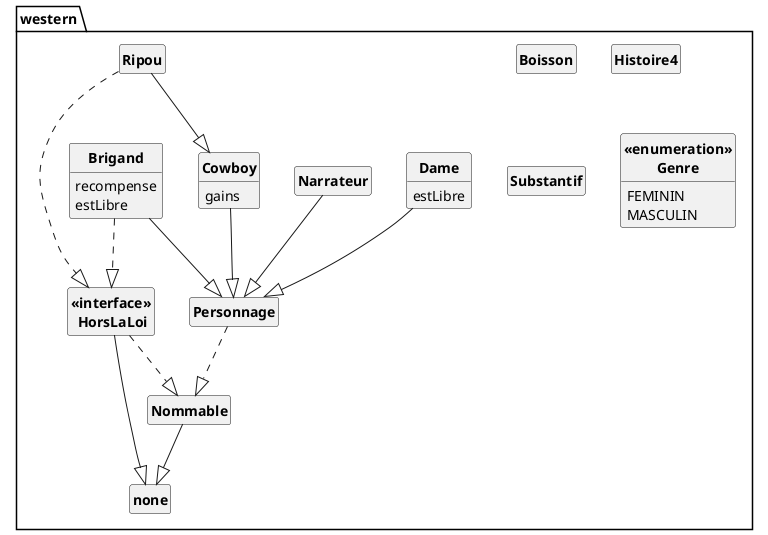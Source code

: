 @startuml

skinparam style strictuml
skinparam classAttributeIconSize 0
skinparam classFontStyle Bold
hide empty members


Package "western" {

class Boisson
{
}

class Brigand
{
recompense
estLibre
}
Brigand --|> Personnage
Brigand ..|> HorsLaLoi

class Cowboy
{
gains
}
Cowboy --|> Personnage

class Dame
{
estLibre
}
Dame --|> Personnage

class Histoire4
{
}

class Narrateur
{
}
Narrateur --|> Personnage

class Personnage
{
}
Personnage ..|> Nommable

class Ripou
{

}
Ripou --|> Cowboy
Ripou ..|> HorsLaLoi

class Substantif
{
}

class "<<interface>>\n HorsLaLoi" as HorsLaLoi
{

}
HorsLaLoi --|> none
HorsLaLoi ..|> Nommable

class "<<interface>>\n Nommable" as Nommable
Nommable --|> none

class "<<enumeration>>\nGenre"
{
FEMININ
MASCULIN
}

}

@enduml

